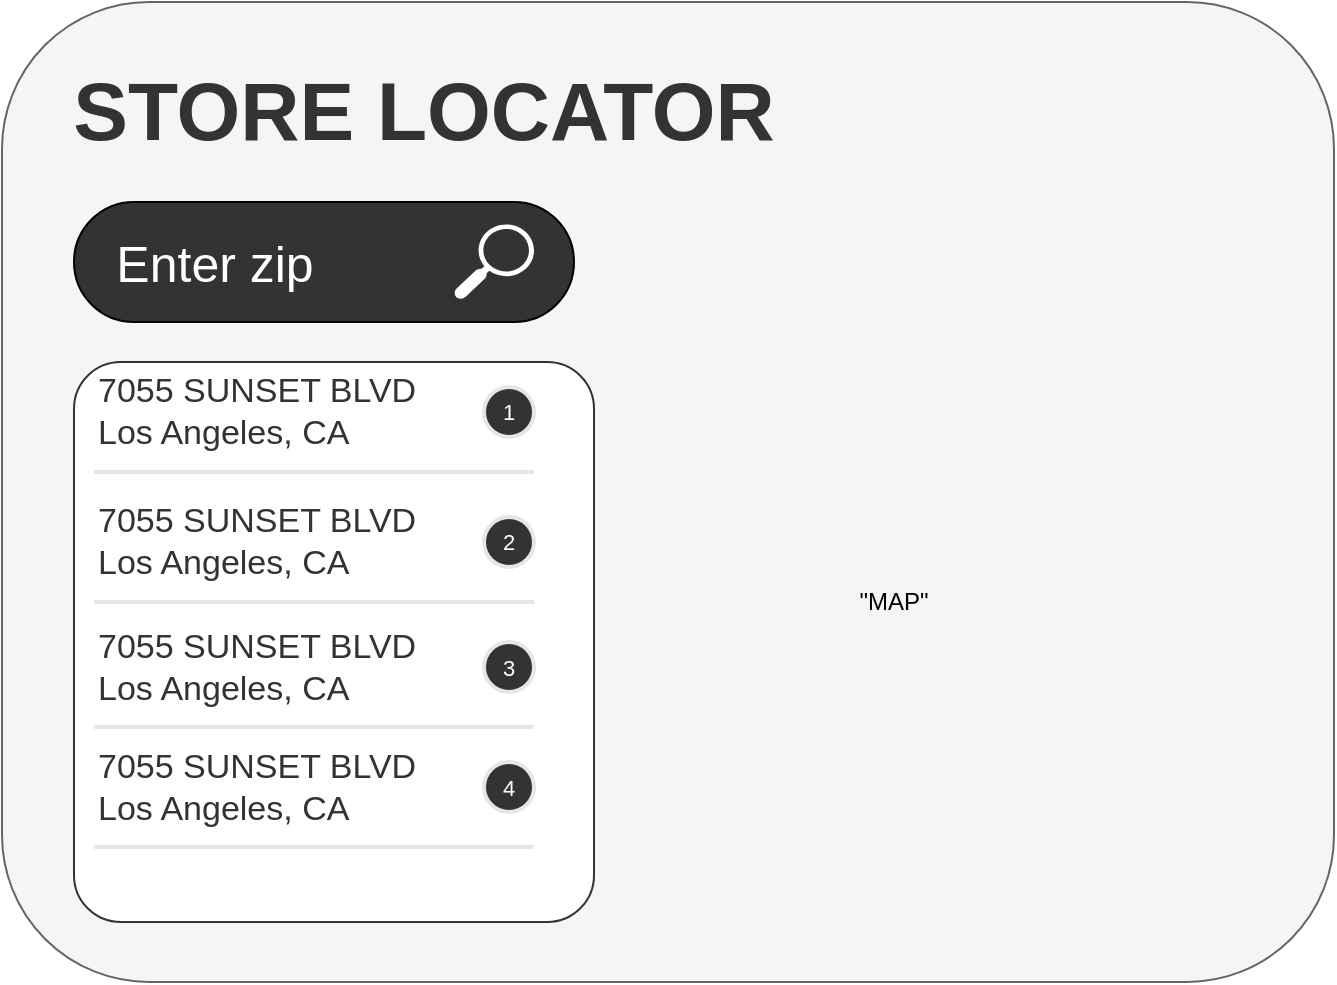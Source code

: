 <mxfile version="13.1.3" type="google"><diagram id="LGNMA42d0qsk_Mu2Oxkl" name="Page-1"><mxGraphModel dx="1021" dy="567" grid="1" gridSize="10" guides="1" tooltips="1" connect="1" arrows="1" fold="1" page="1" pageScale="1" pageWidth="827" pageHeight="1169" math="0" shadow="0"><root><mxCell id="0"/><mxCell id="1" parent="0"/><mxCell id="2ZKe0GI2_dZmGxB0Y9z3-1" value="" style="rounded=1;whiteSpace=wrap;html=1;fillColor=#f5f5f5;strokeColor=#666666;fontColor=#333333;" vertex="1" parent="1"><mxGeometry x="84" y="40" width="666" height="490" as="geometry"/></mxCell><mxCell id="2ZKe0GI2_dZmGxB0Y9z3-2" value="&quot;MAP&quot;" style="text;html=1;strokeColor=none;fillColor=none;align=center;verticalAlign=middle;whiteSpace=wrap;rounded=0;" vertex="1" parent="1"><mxGeometry x="510" y="330" width="40" height="20" as="geometry"/></mxCell><mxCell id="2ZKe0GI2_dZmGxB0Y9z3-3" value="" style="shape=image;html=1;verticalAlign=top;verticalLabelPosition=bottom;labelBackgroundColor=#ffffff;imageAspect=0;aspect=fixed;image=https://cdn4.iconfinder.com/data/icons/small-n-flat/24/map-marker-128.png" vertex="1" parent="1"><mxGeometry x="530" y="220" width="20" height="20" as="geometry"/></mxCell><mxCell id="2ZKe0GI2_dZmGxB0Y9z3-7" value="" style="shape=image;html=1;verticalAlign=top;verticalLabelPosition=bottom;labelBackgroundColor=#ffffff;imageAspect=0;aspect=fixed;image=https://cdn4.iconfinder.com/data/icons/small-n-flat/24/map-marker-128.png" vertex="1" parent="1"><mxGeometry x="460" y="255" width="20" height="20" as="geometry"/></mxCell><mxCell id="2ZKe0GI2_dZmGxB0Y9z3-8" value="" style="shape=image;html=1;verticalAlign=top;verticalLabelPosition=bottom;labelBackgroundColor=#ffffff;imageAspect=0;aspect=fixed;image=https://cdn4.iconfinder.com/data/icons/small-n-flat/24/map-marker-128.png" vertex="1" parent="1"><mxGeometry x="550" y="290" width="20" height="20" as="geometry"/></mxCell><mxCell id="2ZKe0GI2_dZmGxB0Y9z3-10" value="" style="shape=image;html=1;verticalAlign=top;verticalLabelPosition=bottom;labelBackgroundColor=#ffffff;imageAspect=0;aspect=fixed;image=https://cdn4.iconfinder.com/data/icons/small-n-flat/24/map-marker-128.png" vertex="1" parent="1"><mxGeometry x="480" y="230" width="20" height="20" as="geometry"/></mxCell><mxCell id="2ZKe0GI2_dZmGxB0Y9z3-12" value="" style="shape=image;html=1;verticalAlign=top;verticalLabelPosition=bottom;labelBackgroundColor=#ffffff;imageAspect=0;aspect=fixed;image=https://cdn4.iconfinder.com/data/icons/small-n-flat/24/map-marker-128.png" vertex="1" parent="1"><mxGeometry x="570" y="250" width="20" height="20" as="geometry"/></mxCell><mxCell id="2ZKe0GI2_dZmGxB0Y9z3-13" value="" style="shape=image;html=1;verticalAlign=top;verticalLabelPosition=bottom;labelBackgroundColor=#ffffff;imageAspect=0;aspect=fixed;image=https://cdn4.iconfinder.com/data/icons/small-n-flat/24/map-marker-128.png" vertex="1" parent="1"><mxGeometry x="540" y="190" width="20" height="20" as="geometry"/></mxCell><mxCell id="2ZKe0GI2_dZmGxB0Y9z3-14" value="" style="shape=image;html=1;verticalAlign=top;verticalLabelPosition=bottom;labelBackgroundColor=#ffffff;imageAspect=0;aspect=fixed;image=https://cdn4.iconfinder.com/data/icons/small-n-flat/24/map-marker-128.png" vertex="1" parent="1"><mxGeometry x="580" y="210" width="20" height="20" as="geometry"/></mxCell><mxCell id="2ZKe0GI2_dZmGxB0Y9z3-45" value="" style="shape=image;html=1;verticalAlign=top;verticalLabelPosition=bottom;labelBackgroundColor=#ffffff;imageAspect=0;aspect=fixed;image=https://cdn4.iconfinder.com/data/icons/small-n-flat/24/map-marker-128.png" vertex="1" parent="1"><mxGeometry x="640" y="230" width="20" height="20" as="geometry"/></mxCell><mxCell id="2ZKe0GI2_dZmGxB0Y9z3-15" value="" style="shape=image;html=1;verticalAlign=top;verticalLabelPosition=bottom;labelBackgroundColor=#ffffff;imageAspect=0;aspect=fixed;image=https://cdn4.iconfinder.com/data/icons/small-n-flat/24/map-marker-128.png" vertex="1" parent="1"><mxGeometry x="570" y="150" width="20" height="20" as="geometry"/></mxCell><mxCell id="2ZKe0GI2_dZmGxB0Y9z3-16" value="" style="shape=image;html=1;verticalAlign=top;verticalLabelPosition=bottom;labelBackgroundColor=#ffffff;imageAspect=0;aspect=fixed;image=https://cdn4.iconfinder.com/data/icons/small-n-flat/24/map-marker-128.png" vertex="1" parent="1"><mxGeometry x="600" y="150" width="20" height="20" as="geometry"/></mxCell><mxCell id="2ZKe0GI2_dZmGxB0Y9z3-17" value="&lt;font size=&quot;1&quot;&gt;&lt;b style=&quot;font-size: 41px&quot;&gt;STORE LOCATOR&lt;/b&gt;&lt;/font&gt;" style="text;html=1;strokeColor=none;fillColor=none;align=center;verticalAlign=middle;whiteSpace=wrap;rounded=0;fontColor=#333333;" vertex="1" parent="1"><mxGeometry x="90" y="90" width="410" height="10" as="geometry"/></mxCell><mxCell id="2ZKe0GI2_dZmGxB0Y9z3-44" value="" style="shape=image;html=1;verticalAlign=top;verticalLabelPosition=bottom;labelBackgroundColor=#ffffff;imageAspect=0;aspect=fixed;image=https://cdn4.iconfinder.com/data/icons/small-n-flat/24/map-marker-128.png" vertex="1" parent="1"><mxGeometry x="610" y="255" width="20" height="20" as="geometry"/></mxCell><mxCell id="2ZKe0GI2_dZmGxB0Y9z3-49" value="" style="rounded=1;whiteSpace=wrap;html=1;labelBackgroundColor=#FFFFFF;fontColor=#333333;arcSize=50;fillColor=#333333;" vertex="1" parent="1"><mxGeometry x="120" y="140" width="250" height="60" as="geometry"/></mxCell><mxCell id="2ZKe0GI2_dZmGxB0Y9z3-50" value="" style="pointerEvents=1;shadow=0;dashed=0;html=1;strokeColor=none;fillColor=#FFFFFF;labelPosition=center;verticalLabelPosition=bottom;verticalAlign=top;outlineConnect=0;align=center;shape=mxgraph.office.concepts.search;labelBackgroundColor=#FFFFFF;fontColor=#333333;" vertex="1" parent="1"><mxGeometry x="310" y="151.25" width="40" height="37.5" as="geometry"/></mxCell><mxCell id="2ZKe0GI2_dZmGxB0Y9z3-56" value="&lt;font color=&quot;#ffffff&quot; style=&quot;font-size: 25px;&quot;&gt;Enter zip&lt;/font&gt;" style="text;strokeColor=#333333;fillColor=none;html=1;fontSize=25;fontStyle=0;verticalAlign=middle;align=center;labelBackgroundColor=none;" vertex="1" parent="1"><mxGeometry x="140" y="150" width="100" height="40" as="geometry"/></mxCell><mxCell id="2ZKe0GI2_dZmGxB0Y9z3-57" value="" style="rounded=1;whiteSpace=wrap;html=1;labelBackgroundColor=none;strokeColor=#333333;fillColor=#FFFFFF;fontSize=25;fontColor=#333333;arcSize=9;" vertex="1" parent="1"><mxGeometry x="120" y="220" width="260" height="280" as="geometry"/></mxCell><mxCell id="2ZKe0GI2_dZmGxB0Y9z3-58" value="7055 SUNSET BLVD&lt;br&gt;&lt;div&gt;&lt;span&gt;Los Angeles, CA&lt;/span&gt;&lt;/div&gt;" style="text;html=1;strokeColor=none;fillColor=none;align=left;verticalAlign=middle;whiteSpace=wrap;rounded=0;labelBackgroundColor=none;fontSize=17;fontColor=#333333;" vertex="1" parent="1"><mxGeometry x="130" y="235" width="240" height="20" as="geometry"/></mxCell><mxCell id="2ZKe0GI2_dZmGxB0Y9z3-59" value="" style="line;strokeWidth=2;html=1;perimeter=backbonePerimeter;points=[];outlineConnect=0;labelBackgroundColor=none;fillColor=#FFFFFF;fontSize=17;fontColor=#333333;strokeColor=#E6E6E6;" vertex="1" parent="1"><mxGeometry x="130" y="270" width="220" height="10" as="geometry"/></mxCell><mxCell id="2ZKe0GI2_dZmGxB0Y9z3-60" value="&lt;font color=&quot;#ffffff&quot; style=&quot;font-size: 11px;&quot;&gt;1&lt;/font&gt;" style="ellipse;whiteSpace=wrap;html=1;aspect=fixed;labelBackgroundColor=none;strokeColor=#E6E6E6;strokeWidth=2;fillColor=#333333;fontSize=11;fontColor=#333333;" vertex="1" parent="1"><mxGeometry x="325" y="232.5" width="25" height="25" as="geometry"/></mxCell><mxCell id="2ZKe0GI2_dZmGxB0Y9z3-61" value="7055 SUNSET BLVD&lt;br&gt;&lt;div&gt;&lt;span&gt;Los Angeles, CA&lt;/span&gt;&lt;/div&gt;" style="text;html=1;strokeColor=none;fillColor=none;align=left;verticalAlign=middle;whiteSpace=wrap;rounded=0;labelBackgroundColor=none;fontSize=17;fontColor=#333333;" vertex="1" parent="1"><mxGeometry x="130" y="300" width="240" height="20" as="geometry"/></mxCell><mxCell id="2ZKe0GI2_dZmGxB0Y9z3-62" value="" style="line;strokeWidth=2;html=1;perimeter=backbonePerimeter;points=[];outlineConnect=0;labelBackgroundColor=none;fillColor=#FFFFFF;fontSize=17;fontColor=#333333;strokeColor=#E6E6E6;" vertex="1" parent="1"><mxGeometry x="130" y="335" width="220" height="10" as="geometry"/></mxCell><mxCell id="2ZKe0GI2_dZmGxB0Y9z3-63" value="&lt;font color=&quot;#ffffff&quot;&gt;2&lt;/font&gt;" style="ellipse;whiteSpace=wrap;html=1;aspect=fixed;labelBackgroundColor=none;strokeColor=#E6E6E6;strokeWidth=2;fillColor=#333333;fontSize=11;fontColor=#333333;" vertex="1" parent="1"><mxGeometry x="325" y="297.5" width="25" height="25" as="geometry"/></mxCell><mxCell id="2ZKe0GI2_dZmGxB0Y9z3-64" value="7055 SUNSET BLVD&lt;br&gt;&lt;div&gt;&lt;span&gt;Los Angeles, CA&lt;/span&gt;&lt;/div&gt;" style="text;html=1;strokeColor=none;fillColor=none;align=left;verticalAlign=middle;whiteSpace=wrap;rounded=0;labelBackgroundColor=none;fontSize=17;fontColor=#333333;" vertex="1" parent="1"><mxGeometry x="130" y="362.5" width="240" height="20" as="geometry"/></mxCell><mxCell id="2ZKe0GI2_dZmGxB0Y9z3-70" value="" style="edgeStyle=orthogonalEdgeStyle;rounded=0;orthogonalLoop=1;jettySize=auto;html=1;strokeColor=#FFFFFF;fontSize=11;fontColor=#333333;" edge="1" parent="1" source="2ZKe0GI2_dZmGxB0Y9z3-65" target="2ZKe0GI2_dZmGxB0Y9z3-69"><mxGeometry relative="1" as="geometry"/></mxCell><mxCell id="2ZKe0GI2_dZmGxB0Y9z3-65" value="&lt;font color=&quot;#ffffff&quot; style=&quot;font-size: 11px&quot;&gt;3&lt;/font&gt;" style="ellipse;whiteSpace=wrap;html=1;aspect=fixed;labelBackgroundColor=none;strokeColor=#E6E6E6;strokeWidth=2;fillColor=#333333;fontSize=11;fontColor=#333333;" vertex="1" parent="1"><mxGeometry x="325" y="360" width="25" height="25" as="geometry"/></mxCell><mxCell id="2ZKe0GI2_dZmGxB0Y9z3-66" value="" style="line;strokeWidth=2;html=1;perimeter=backbonePerimeter;points=[];outlineConnect=0;labelBackgroundColor=none;fillColor=#FFFFFF;fontSize=17;fontColor=#333333;strokeColor=#E6E6E6;" vertex="1" parent="1"><mxGeometry x="130" y="397.5" width="220" height="10" as="geometry"/></mxCell><mxCell id="2ZKe0GI2_dZmGxB0Y9z3-67" value="7055 SUNSET BLVD&lt;br&gt;&lt;div&gt;&lt;span&gt;Los Angeles, CA&lt;/span&gt;&lt;/div&gt;" style="text;html=1;strokeColor=none;fillColor=none;align=left;verticalAlign=middle;whiteSpace=wrap;rounded=0;labelBackgroundColor=none;fontSize=17;fontColor=#333333;" vertex="1" parent="1"><mxGeometry x="130" y="422.5" width="240" height="20" as="geometry"/></mxCell><mxCell id="2ZKe0GI2_dZmGxB0Y9z3-68" value="&lt;font color=&quot;#ffffff&quot; style=&quot;font-size: 11px&quot;&gt;4&lt;/font&gt;" style="ellipse;whiteSpace=wrap;html=1;aspect=fixed;labelBackgroundColor=none;strokeColor=#E6E6E6;strokeWidth=2;fillColor=#333333;fontSize=11;fontColor=#333333;" vertex="1" parent="1"><mxGeometry x="325" y="420" width="25" height="25" as="geometry"/></mxCell><mxCell id="2ZKe0GI2_dZmGxB0Y9z3-69" value="" style="line;strokeWidth=2;html=1;perimeter=backbonePerimeter;points=[];outlineConnect=0;labelBackgroundColor=none;fillColor=#FFFFFF;fontSize=17;fontColor=#333333;strokeColor=#E6E6E6;" vertex="1" parent="1"><mxGeometry x="130" y="457.5" width="220" height="10" as="geometry"/></mxCell></root></mxGraphModel></diagram></mxfile>